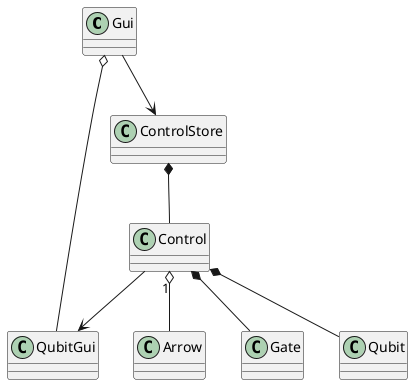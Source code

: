 @startuml class

class Gui {

}

class Control {

}
Gui o-- QubitGui

class Arrow {

}

Control "1" o-- Arrow

class Gate {

}

Control *-- Gate
Control *-- Qubit

ControlStore *-- Control
Gui --> ControlStore
Control --> QubitGui

@enduml